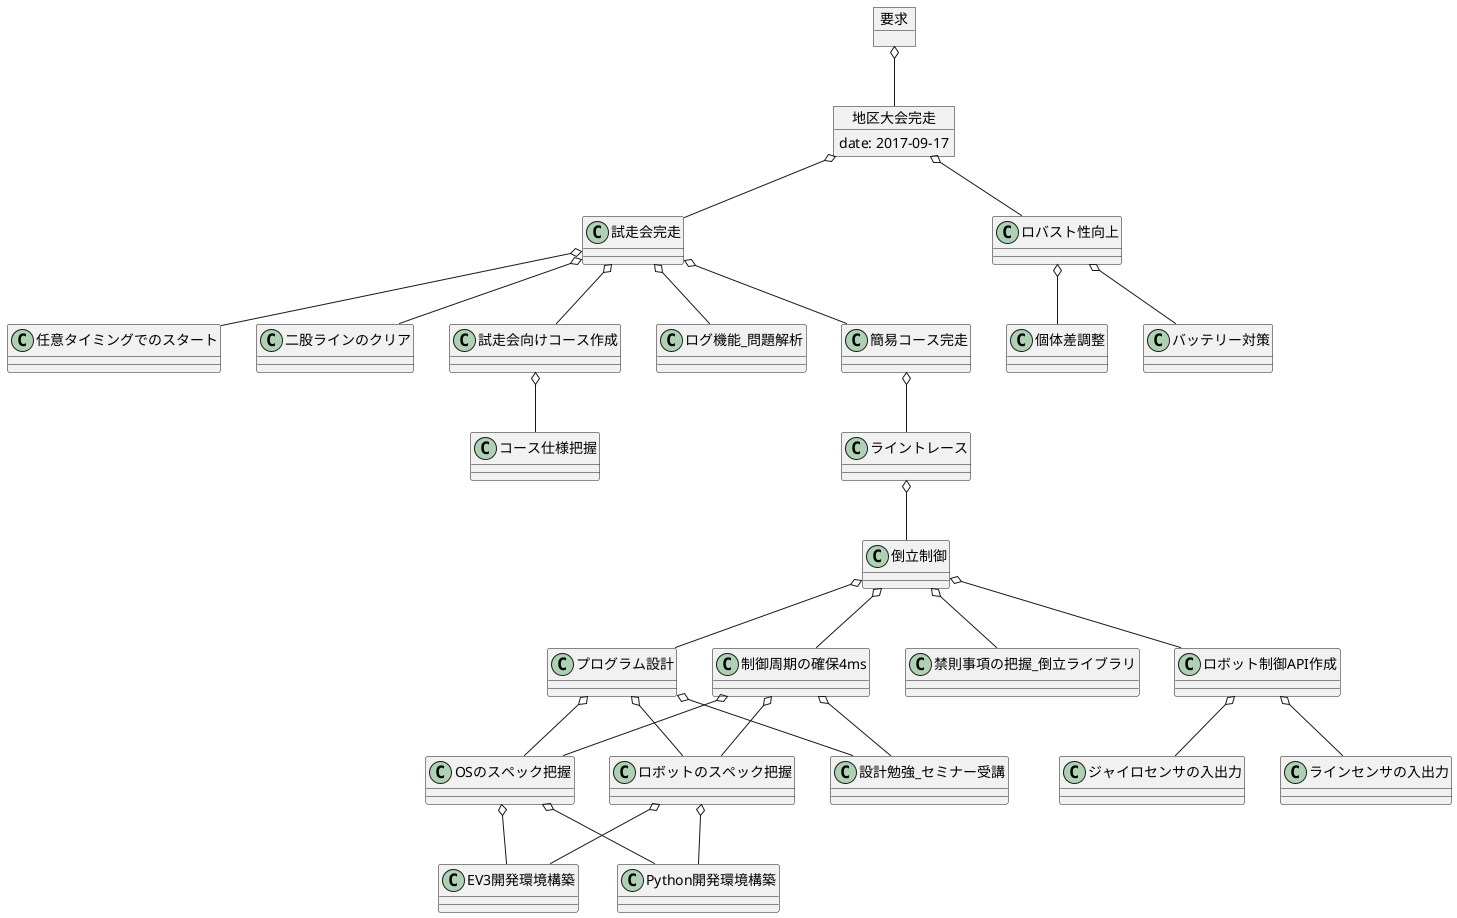 @startuml
object 要求
object 地区大会完走 {
    date: 2017-09-17
}
要求 o-- 地区大会完走
  地区大会完走 o-- 試走会完走
    試走会完走 o-- 簡易コース完走
      簡易コース完走 o-- ライントレース
        ライントレース o-- 倒立制御
          倒立制御 o-- プログラム設計
          倒立制御 o-- 制御周期の確保4ms
          倒立制御 o-- 禁則事項の把握_倒立ライブラリ
          倒立制御 o-- ロボット制御API作成
            ロボット制御API作成 o-- ラインセンサの入出力
            ロボット制御API作成 o-- ジャイロセンサの入出力

            プログラム設計 o-- ロボットのスペック把握
            プログラム設計 o-- OSのスペック把握
            プログラム設計 o-- 設計勉強_セミナー受講
            制御周期の確保4ms o-- ロボットのスペック把握
            制御周期の確保4ms o-- OSのスペック把握
            制御周期の確保4ms o-- 設計勉強_セミナー受講
              ロボットのスペック把握 o-- EV3開発環境構築
              ロボットのスペック把握 o-- Python開発環境構築
              OSのスペック把握 o-- EV3開発環境構築
              OSのスペック把握 o-- Python開発環境構築
    試走会完走 o-- 任意タイミングでのスタート
    試走会完走 o-- 二股ラインのクリア
    試走会完走 o-- 試走会向けコース作成
      試走会向けコース作成 o-- コース仕様把握
    試走会完走 o-- ログ機能_問題解析
  地区大会完走 o-- ロバスト性向上
    ロバスト性向上 o-- バッテリー対策
    ロバスト性向上 o-- 個体差調整
@enduml
